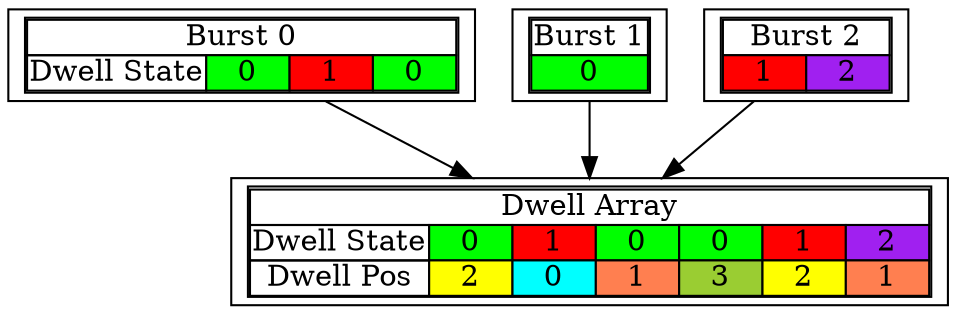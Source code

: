 digraph G{
node [shape=record];
burst0 [label=<<TABLE cellspacing="0" cellpadding="0"><TR><TD colspan="4">Burst 0</TD></TR><TR><TD>Dwell State</TD><TD bgcolor="green" width="40">0</TD><TD bgcolor="red" width="40">1</TD><TD bgcolor="green" width="40">0</TD></TR></TABLE>>];
burst1 [label=<<TABLE cellspacing="0" cellpadding="0"><TR><TD>Burst 1</TD></TR><TR><TD bgcolor="green" width="40">0</TD></TR></TABLE>>];
burst2 [label=<<TABLE cellspacing="0" cellpadding="0"><TR><TD colspan="2">Burst 2</TD></TR><TR><TD bgcolor="red" width="40">1</TD><TD bgcolor="purple" width="40">2</TD></TR></TABLE>>];
dwparam [label=<<TABLE cellspacing="0" cellpadding="0"><TR><TD colspan="7">Dwell Array</TD></TR><TR><TD>Dwell State</TD><TD bgcolor="green" width="40">0</TD><TD bgcolor="red" width="40">1</TD><TD bgcolor="green" width="40">0</TD><TD bgcolor="green" width="40">0</TD><TD bgcolor="red" width="40">1</TD><TD bgcolor="purple" width="40">2</TD></TR><TR><TD>Dwell Pos</TD><TD bgcolor="yellow">2</TD><TD bgcolor="cyan">0</TD><TD bgcolor="coral">1</TD><TD bgcolor="yellowgreen">3</TD><TD bgcolor="yellow">2</TD><TD bgcolor="coral">1</TD></TR></TABLE>>];
{rank=same; burst0; burst1; burst2;};
{burst0, burst1, burst2} -> dwparam;
}
